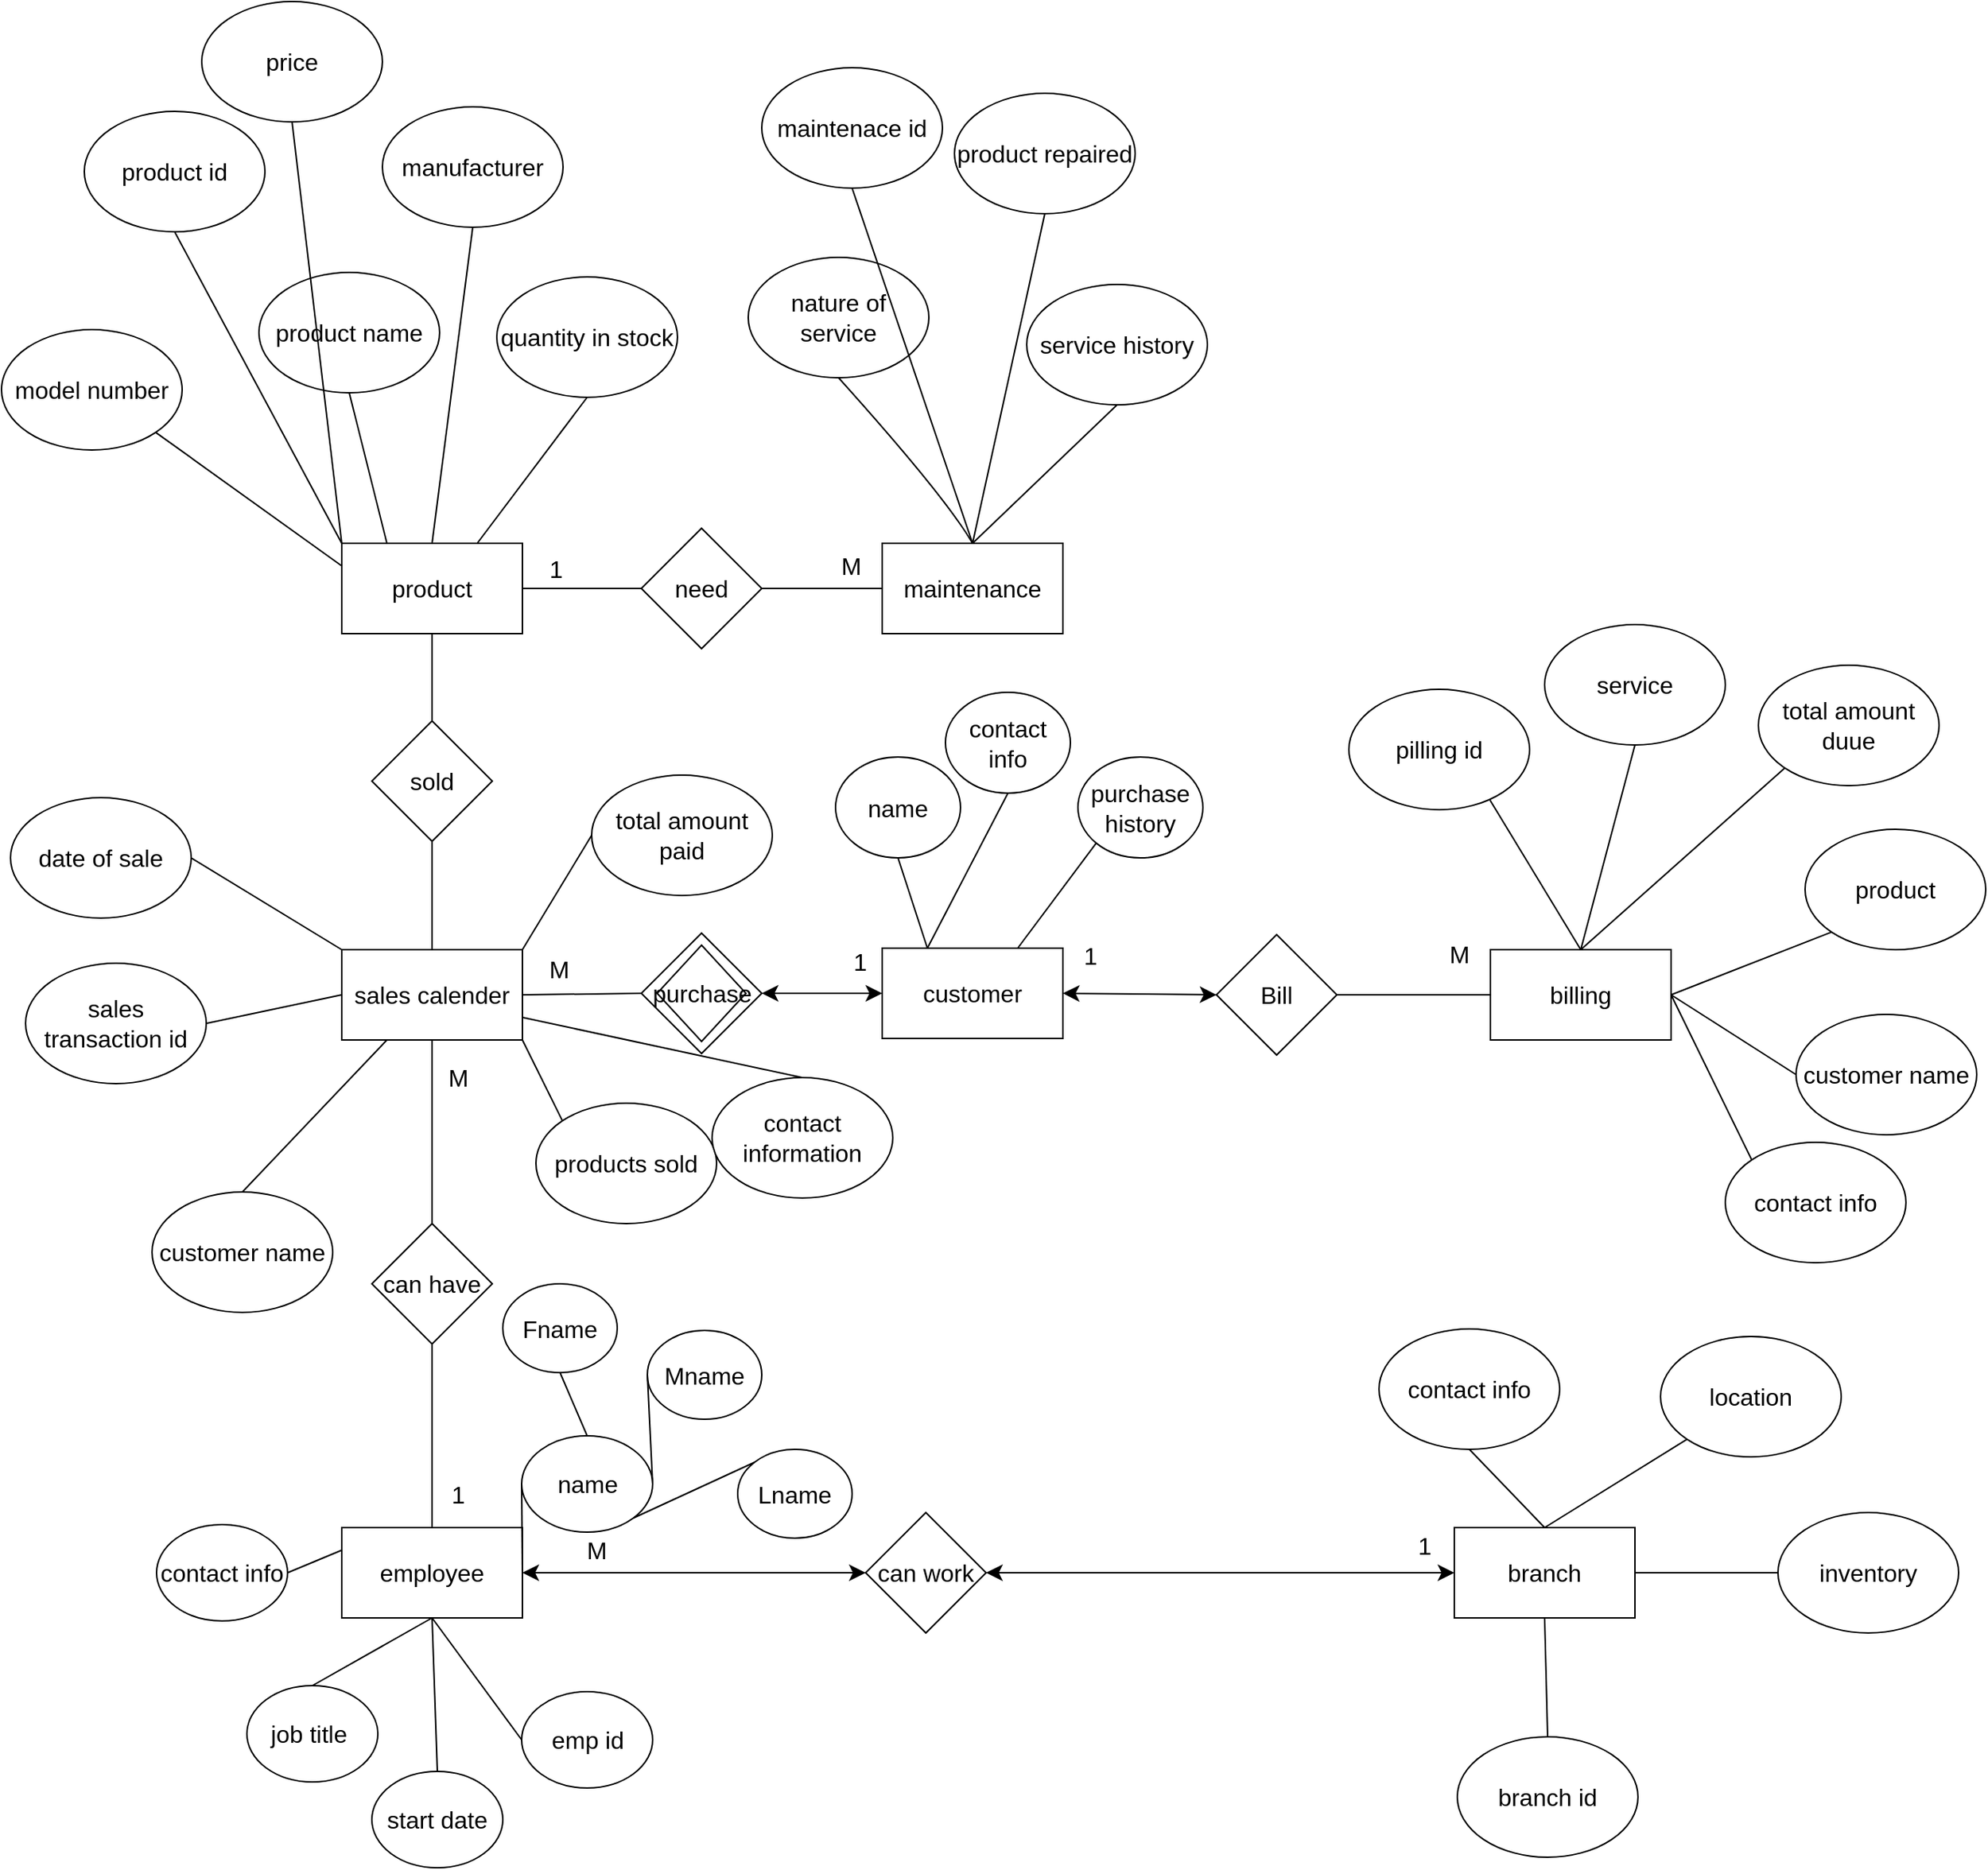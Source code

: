 <mxfile version="21.3.0" type="github">
  <diagram name="Page-1" id="_14LEz57tPDZyepLyran">
    <mxGraphModel dx="1268" dy="953" grid="0" gridSize="10" guides="1" tooltips="1" connect="1" arrows="1" fold="1" page="0" pageScale="1" pageWidth="827" pageHeight="1169" math="0" shadow="0">
      <root>
        <mxCell id="0" />
        <mxCell id="1" parent="0" />
        <mxCell id="wd9jZNYNMY0b6v13ebfj-4" value="product&lt;span data-lucid-content=&quot;{&amp;quot;t&amp;quot;:&amp;quot;product&amp;quot;,&amp;quot;m&amp;quot;:[{&amp;quot;s&amp;quot;:0,&amp;quot;n&amp;quot;:&amp;quot;a&amp;quot;,&amp;quot;v&amp;quot;:&amp;quot;center&amp;quot;},{&amp;quot;s&amp;quot;:0,&amp;quot;n&amp;quot;:&amp;quot;b&amp;quot;,&amp;quot;v&amp;quot;:true,&amp;quot;e&amp;quot;:7},{&amp;quot;s&amp;quot;:0,&amp;quot;n&amp;quot;:&amp;quot;c&amp;quot;,&amp;quot;v&amp;quot;:&amp;quot;#333333ff&amp;quot;,&amp;quot;e&amp;quot;:7},{&amp;quot;s&amp;quot;:0,&amp;quot;n&amp;quot;:&amp;quot;fc&amp;quot;,&amp;quot;v&amp;quot;:&amp;quot;Bold&amp;quot;,&amp;quot;e&amp;quot;:7},{&amp;quot;s&amp;quot;:0,&amp;quot;n&amp;quot;:&amp;quot;fid&amp;quot;,&amp;quot;v&amp;quot;:5,&amp;quot;e&amp;quot;:7},{&amp;quot;s&amp;quot;:0,&amp;quot;n&amp;quot;:&amp;quot;s&amp;quot;,&amp;quot;v&amp;quot;:22.222,&amp;quot;e&amp;quot;:7}]}&quot; data-lucid-type=&quot;application/vnd.lucid.text&quot;&gt;&lt;/span&gt;&lt;span data-lucid-content=&quot;{&amp;quot;t&amp;quot;:&amp;quot;product&amp;quot;,&amp;quot;m&amp;quot;:[{&amp;quot;s&amp;quot;:0,&amp;quot;n&amp;quot;:&amp;quot;a&amp;quot;,&amp;quot;v&amp;quot;:&amp;quot;center&amp;quot;},{&amp;quot;s&amp;quot;:0,&amp;quot;n&amp;quot;:&amp;quot;b&amp;quot;,&amp;quot;v&amp;quot;:true,&amp;quot;e&amp;quot;:7},{&amp;quot;s&amp;quot;:0,&amp;quot;n&amp;quot;:&amp;quot;c&amp;quot;,&amp;quot;v&amp;quot;:&amp;quot;#333333ff&amp;quot;,&amp;quot;e&amp;quot;:7},{&amp;quot;s&amp;quot;:0,&amp;quot;n&amp;quot;:&amp;quot;fc&amp;quot;,&amp;quot;v&amp;quot;:&amp;quot;Bold&amp;quot;,&amp;quot;e&amp;quot;:7},{&amp;quot;s&amp;quot;:0,&amp;quot;n&amp;quot;:&amp;quot;fid&amp;quot;,&amp;quot;v&amp;quot;:5,&amp;quot;e&amp;quot;:7},{&amp;quot;s&amp;quot;:0,&amp;quot;n&amp;quot;:&amp;quot;s&amp;quot;,&amp;quot;v&amp;quot;:22.222,&amp;quot;e&amp;quot;:7}]}&quot; data-lucid-type=&quot;application/vnd.lucid.text&quot;&gt;&lt;/span&gt;" style="rounded=0;whiteSpace=wrap;html=1;fontSize=16;" vertex="1" parent="1">
          <mxGeometry x="163" y="721" width="120" height="60" as="geometry" />
        </mxCell>
        <mxCell id="wd9jZNYNMY0b6v13ebfj-5" value="customer" style="rounded=0;whiteSpace=wrap;html=1;fontSize=16;" vertex="1" parent="1">
          <mxGeometry x="522" y="990" width="120" height="60" as="geometry" />
        </mxCell>
        <mxCell id="wd9jZNYNMY0b6v13ebfj-6" value="employee" style="rounded=0;whiteSpace=wrap;html=1;fontSize=16;" vertex="1" parent="1">
          <mxGeometry x="163" y="1375" width="120" height="60" as="geometry" />
        </mxCell>
        <mxCell id="wd9jZNYNMY0b6v13ebfj-7" value="branch" style="rounded=0;whiteSpace=wrap;html=1;fontSize=16;" vertex="1" parent="1">
          <mxGeometry x="902" y="1375" width="120" height="60" as="geometry" />
        </mxCell>
        <mxCell id="wd9jZNYNMY0b6v13ebfj-8" value="billing" style="rounded=0;whiteSpace=wrap;html=1;fontSize=16;" vertex="1" parent="1">
          <mxGeometry x="926" y="991" width="120" height="60" as="geometry" />
        </mxCell>
        <mxCell id="wd9jZNYNMY0b6v13ebfj-9" value="sales calender" style="rounded=0;whiteSpace=wrap;html=1;fontSize=16;" vertex="1" parent="1">
          <mxGeometry x="163" y="991" width="120" height="60" as="geometry" />
        </mxCell>
        <mxCell id="wd9jZNYNMY0b6v13ebfj-10" value="maintenance" style="rounded=0;whiteSpace=wrap;html=1;fontSize=16;" vertex="1" parent="1">
          <mxGeometry x="522" y="721" width="120" height="60" as="geometry" />
        </mxCell>
        <mxCell id="wd9jZNYNMY0b6v13ebfj-11" value="need" style="rhombus;whiteSpace=wrap;html=1;fontSize=16;" vertex="1" parent="1">
          <mxGeometry x="362" y="711" width="80" height="80" as="geometry" />
        </mxCell>
        <mxCell id="wd9jZNYNMY0b6v13ebfj-12" value="sold" style="rhombus;whiteSpace=wrap;html=1;fontSize=16;" vertex="1" parent="1">
          <mxGeometry x="183" y="839" width="80" height="80" as="geometry" />
        </mxCell>
        <mxCell id="wd9jZNYNMY0b6v13ebfj-13" value="Bill" style="rhombus;whiteSpace=wrap;html=1;fontSize=16;" vertex="1" parent="1">
          <mxGeometry x="744" y="981" width="80" height="80" as="geometry" />
        </mxCell>
        <mxCell id="wd9jZNYNMY0b6v13ebfj-14" value="can have" style="rhombus;whiteSpace=wrap;html=1;fontSize=16;" vertex="1" parent="1">
          <mxGeometry x="183" y="1173" width="80" height="80" as="geometry" />
        </mxCell>
        <mxCell id="wd9jZNYNMY0b6v13ebfj-15" value="" style="rhombus;whiteSpace=wrap;html=1;fontSize=16;" vertex="1" parent="1">
          <mxGeometry x="362" y="980" width="80" height="80" as="geometry" />
        </mxCell>
        <mxCell id="wd9jZNYNMY0b6v13ebfj-16" value="product name" style="ellipse;whiteSpace=wrap;html=1;fontSize=16;" vertex="1" parent="1">
          <mxGeometry x="108" y="541" width="120" height="80" as="geometry" />
        </mxCell>
        <mxCell id="wd9jZNYNMY0b6v13ebfj-17" value="quantity in stock" style="ellipse;whiteSpace=wrap;html=1;fontSize=16;" vertex="1" parent="1">
          <mxGeometry x="266" y="544" width="120" height="80" as="geometry" />
        </mxCell>
        <mxCell id="wd9jZNYNMY0b6v13ebfj-18" value="model number" style="ellipse;whiteSpace=wrap;html=1;fontSize=16;" vertex="1" parent="1">
          <mxGeometry x="-63" y="579" width="120" height="80" as="geometry" />
        </mxCell>
        <mxCell id="wd9jZNYNMY0b6v13ebfj-19" value="price" style="ellipse;whiteSpace=wrap;html=1;fontSize=16;" vertex="1" parent="1">
          <mxGeometry x="70" y="361" width="120" height="80" as="geometry" />
        </mxCell>
        <mxCell id="wd9jZNYNMY0b6v13ebfj-27" value="" style="endArrow=none;html=1;rounded=0;fontSize=12;startSize=8;endSize=8;curved=1;exitX=0.5;exitY=1;exitDx=0;exitDy=0;entryX=0;entryY=0;entryDx=0;entryDy=0;" edge="1" parent="1" source="wd9jZNYNMY0b6v13ebfj-19" target="wd9jZNYNMY0b6v13ebfj-4">
          <mxGeometry width="50" height="50" relative="1" as="geometry">
            <mxPoint x="76" y="912" as="sourcePoint" />
            <mxPoint x="126" y="862" as="targetPoint" />
          </mxGeometry>
        </mxCell>
        <mxCell id="wd9jZNYNMY0b6v13ebfj-28" value="manufacturer" style="ellipse;whiteSpace=wrap;html=1;fontSize=16;" vertex="1" parent="1">
          <mxGeometry x="190" y="431" width="120" height="80" as="geometry" />
        </mxCell>
        <mxCell id="wd9jZNYNMY0b6v13ebfj-29" value="product id" style="ellipse;whiteSpace=wrap;html=1;fontSize=16;" vertex="1" parent="1">
          <mxGeometry x="-8" y="434" width="120" height="80" as="geometry" />
        </mxCell>
        <mxCell id="wd9jZNYNMY0b6v13ebfj-30" value="" style="endArrow=none;html=1;rounded=0;fontSize=12;startSize=8;endSize=8;curved=1;entryX=1;entryY=1;entryDx=0;entryDy=0;exitX=0;exitY=0.25;exitDx=0;exitDy=0;" edge="1" parent="1" source="wd9jZNYNMY0b6v13ebfj-4" target="wd9jZNYNMY0b6v13ebfj-18">
          <mxGeometry width="50" height="50" relative="1" as="geometry">
            <mxPoint x="-184" y="1195" as="sourcePoint" />
            <mxPoint x="-134" y="1145" as="targetPoint" />
          </mxGeometry>
        </mxCell>
        <mxCell id="wd9jZNYNMY0b6v13ebfj-31" value="" style="endArrow=none;html=1;rounded=0;fontSize=12;startSize=8;endSize=8;curved=1;entryX=0.5;entryY=1;entryDx=0;entryDy=0;exitX=0.25;exitY=0;exitDx=0;exitDy=0;" edge="1" parent="1" source="wd9jZNYNMY0b6v13ebfj-4" target="wd9jZNYNMY0b6v13ebfj-16">
          <mxGeometry width="50" height="50" relative="1" as="geometry">
            <mxPoint x="44" y="924" as="sourcePoint" />
            <mxPoint x="94" y="874" as="targetPoint" />
          </mxGeometry>
        </mxCell>
        <mxCell id="wd9jZNYNMY0b6v13ebfj-32" value="" style="endArrow=none;html=1;rounded=0;fontSize=12;startSize=8;endSize=8;curved=1;entryX=0.5;entryY=1;entryDx=0;entryDy=0;exitX=0.5;exitY=0;exitDx=0;exitDy=0;" edge="1" parent="1" source="wd9jZNYNMY0b6v13ebfj-4" target="wd9jZNYNMY0b6v13ebfj-28">
          <mxGeometry width="50" height="50" relative="1" as="geometry">
            <mxPoint x="203" y="731" as="sourcePoint" />
            <mxPoint x="178" y="631" as="targetPoint" />
          </mxGeometry>
        </mxCell>
        <mxCell id="wd9jZNYNMY0b6v13ebfj-33" value="" style="endArrow=none;html=1;rounded=0;fontSize=12;startSize=8;endSize=8;curved=1;entryX=0.5;entryY=1;entryDx=0;entryDy=0;exitX=0.75;exitY=0;exitDx=0;exitDy=0;" edge="1" parent="1" source="wd9jZNYNMY0b6v13ebfj-4" target="wd9jZNYNMY0b6v13ebfj-17">
          <mxGeometry width="50" height="50" relative="1" as="geometry">
            <mxPoint x="213" y="741" as="sourcePoint" />
            <mxPoint x="188" y="641" as="targetPoint" />
          </mxGeometry>
        </mxCell>
        <mxCell id="wd9jZNYNMY0b6v13ebfj-34" value="" style="endArrow=none;html=1;rounded=0;fontSize=12;startSize=8;endSize=8;curved=1;entryX=0.5;entryY=1;entryDx=0;entryDy=0;exitX=0;exitY=0;exitDx=0;exitDy=0;" edge="1" parent="1" source="wd9jZNYNMY0b6v13ebfj-4" target="wd9jZNYNMY0b6v13ebfj-29">
          <mxGeometry width="50" height="50" relative="1" as="geometry">
            <mxPoint x="233" y="731" as="sourcePoint" />
            <mxPoint x="260" y="521" as="targetPoint" />
          </mxGeometry>
        </mxCell>
        <mxCell id="wd9jZNYNMY0b6v13ebfj-36" value="" style="endArrow=none;html=1;rounded=0;fontSize=12;startSize=8;endSize=8;curved=1;exitX=1;exitY=0.5;exitDx=0;exitDy=0;entryX=0;entryY=0.5;entryDx=0;entryDy=0;" edge="1" parent="1" source="wd9jZNYNMY0b6v13ebfj-4" target="wd9jZNYNMY0b6v13ebfj-11">
          <mxGeometry width="50" height="50" relative="1" as="geometry">
            <mxPoint x="282" y="888" as="sourcePoint" />
            <mxPoint x="332" y="838" as="targetPoint" />
          </mxGeometry>
        </mxCell>
        <mxCell id="wd9jZNYNMY0b6v13ebfj-37" value="" style="endArrow=none;html=1;rounded=0;fontSize=12;startSize=8;endSize=8;curved=1;exitX=1;exitY=0.5;exitDx=0;exitDy=0;entryX=0;entryY=0.5;entryDx=0;entryDy=0;" edge="1" parent="1" source="wd9jZNYNMY0b6v13ebfj-11" target="wd9jZNYNMY0b6v13ebfj-10">
          <mxGeometry width="50" height="50" relative="1" as="geometry">
            <mxPoint x="383" y="884" as="sourcePoint" />
            <mxPoint x="471" y="770" as="targetPoint" />
          </mxGeometry>
        </mxCell>
        <mxCell id="wd9jZNYNMY0b6v13ebfj-38" value="nature of service" style="ellipse;whiteSpace=wrap;html=1;fontSize=16;" vertex="1" parent="1">
          <mxGeometry x="433" y="531" width="120" height="80" as="geometry" />
        </mxCell>
        <mxCell id="wd9jZNYNMY0b6v13ebfj-39" value="service history" style="ellipse;whiteSpace=wrap;html=1;fontSize=16;" vertex="1" parent="1">
          <mxGeometry x="618" y="549" width="120" height="80" as="geometry" />
        </mxCell>
        <mxCell id="wd9jZNYNMY0b6v13ebfj-40" value="product repaired" style="ellipse;whiteSpace=wrap;html=1;fontSize=16;" vertex="1" parent="1">
          <mxGeometry x="570" y="422" width="120" height="80" as="geometry" />
        </mxCell>
        <mxCell id="wd9jZNYNMY0b6v13ebfj-41" value="maintenace id" style="ellipse;whiteSpace=wrap;html=1;fontSize=16;" vertex="1" parent="1">
          <mxGeometry x="442" y="405" width="120" height="80" as="geometry" />
        </mxCell>
        <mxCell id="wd9jZNYNMY0b6v13ebfj-42" value="" style="endArrow=none;html=1;rounded=0;fontSize=12;startSize=8;endSize=8;curved=1;entryX=0.5;entryY=1;entryDx=0;entryDy=0;exitX=0.5;exitY=0;exitDx=0;exitDy=0;" edge="1" parent="1" source="wd9jZNYNMY0b6v13ebfj-10" target="wd9jZNYNMY0b6v13ebfj-39">
          <mxGeometry width="50" height="50" relative="1" as="geometry">
            <mxPoint x="487" y="717" as="sourcePoint" />
            <mxPoint x="537" y="667" as="targetPoint" />
          </mxGeometry>
        </mxCell>
        <mxCell id="wd9jZNYNMY0b6v13ebfj-43" value="" style="endArrow=none;html=1;rounded=0;fontSize=12;startSize=8;endSize=8;curved=1;entryX=0.5;entryY=1;entryDx=0;entryDy=0;exitX=0.5;exitY=0;exitDx=0;exitDy=0;" edge="1" parent="1" source="wd9jZNYNMY0b6v13ebfj-10" target="wd9jZNYNMY0b6v13ebfj-40">
          <mxGeometry width="50" height="50" relative="1" as="geometry">
            <mxPoint x="497" y="727" as="sourcePoint" />
            <mxPoint x="547" y="677" as="targetPoint" />
          </mxGeometry>
        </mxCell>
        <mxCell id="wd9jZNYNMY0b6v13ebfj-44" value="" style="endArrow=none;html=1;rounded=0;fontSize=12;startSize=8;endSize=8;curved=1;entryX=0.5;entryY=1;entryDx=0;entryDy=0;exitX=0.5;exitY=0;exitDx=0;exitDy=0;" edge="1" parent="1" source="wd9jZNYNMY0b6v13ebfj-10" target="wd9jZNYNMY0b6v13ebfj-41">
          <mxGeometry width="50" height="50" relative="1" as="geometry">
            <mxPoint x="507" y="737" as="sourcePoint" />
            <mxPoint x="557" y="687" as="targetPoint" />
          </mxGeometry>
        </mxCell>
        <mxCell id="wd9jZNYNMY0b6v13ebfj-45" value="" style="endArrow=none;html=1;rounded=0;fontSize=12;startSize=8;endSize=8;curved=1;entryX=0.5;entryY=1;entryDx=0;entryDy=0;exitX=0.5;exitY=0;exitDx=0;exitDy=0;" edge="1" parent="1" source="wd9jZNYNMY0b6v13ebfj-10" target="wd9jZNYNMY0b6v13ebfj-38">
          <mxGeometry width="50" height="50" relative="1" as="geometry">
            <mxPoint x="517" y="747" as="sourcePoint" />
            <mxPoint x="567" y="697" as="targetPoint" />
            <Array as="points">
              <mxPoint x="564" y="690" />
            </Array>
          </mxGeometry>
        </mxCell>
        <mxCell id="wd9jZNYNMY0b6v13ebfj-47" value="" style="endArrow=none;html=1;rounded=0;fontSize=12;startSize=8;endSize=8;curved=1;entryX=0.5;entryY=1;entryDx=0;entryDy=0;exitX=0.5;exitY=0;exitDx=0;exitDy=0;" edge="1" parent="1" source="wd9jZNYNMY0b6v13ebfj-12" target="wd9jZNYNMY0b6v13ebfj-4">
          <mxGeometry width="50" height="50" relative="1" as="geometry">
            <mxPoint x="223" y="851" as="sourcePoint" />
            <mxPoint x="289" y="1142" as="targetPoint" />
          </mxGeometry>
        </mxCell>
        <mxCell id="wd9jZNYNMY0b6v13ebfj-48" value="" style="endArrow=none;html=1;rounded=0;fontSize=12;startSize=8;endSize=8;curved=1;entryX=0.5;entryY=1;entryDx=0;entryDy=0;exitX=0.5;exitY=0;exitDx=0;exitDy=0;" edge="1" parent="1" source="wd9jZNYNMY0b6v13ebfj-9" target="wd9jZNYNMY0b6v13ebfj-12">
          <mxGeometry width="50" height="50" relative="1" as="geometry">
            <mxPoint x="146" y="1171" as="sourcePoint" />
            <mxPoint x="196" y="1121" as="targetPoint" />
          </mxGeometry>
        </mxCell>
        <mxCell id="wd9jZNYNMY0b6v13ebfj-49" value="date of sale" style="ellipse;whiteSpace=wrap;html=1;fontSize=16;" vertex="1" parent="1">
          <mxGeometry x="-57" y="890" width="120" height="80" as="geometry" />
        </mxCell>
        <mxCell id="wd9jZNYNMY0b6v13ebfj-50" value="total amount paid" style="ellipse;whiteSpace=wrap;html=1;fontSize=16;" vertex="1" parent="1">
          <mxGeometry x="329" y="875" width="120" height="80" as="geometry" />
        </mxCell>
        <mxCell id="wd9jZNYNMY0b6v13ebfj-51" value="products sold" style="ellipse;whiteSpace=wrap;html=1;fontSize=16;" vertex="1" parent="1">
          <mxGeometry x="292" y="1093" width="120" height="80" as="geometry" />
        </mxCell>
        <mxCell id="wd9jZNYNMY0b6v13ebfj-52" value="sales transaction id" style="ellipse;whiteSpace=wrap;html=1;fontSize=16;" vertex="1" parent="1">
          <mxGeometry x="-47" y="1000" width="120" height="80" as="geometry" />
        </mxCell>
        <mxCell id="wd9jZNYNMY0b6v13ebfj-53" value="contact information" style="ellipse;whiteSpace=wrap;html=1;fontSize=16;" vertex="1" parent="1">
          <mxGeometry x="409" y="1076" width="120" height="80" as="geometry" />
        </mxCell>
        <mxCell id="wd9jZNYNMY0b6v13ebfj-54" value="customer name" style="ellipse;whiteSpace=wrap;html=1;fontSize=16;" vertex="1" parent="1">
          <mxGeometry x="37" y="1152" width="120" height="80" as="geometry" />
        </mxCell>
        <mxCell id="wd9jZNYNMY0b6v13ebfj-55" value="" style="endArrow=none;html=1;rounded=0;fontSize=12;startSize=8;endSize=8;curved=1;exitX=1;exitY=0.5;exitDx=0;exitDy=0;entryX=0;entryY=0;entryDx=0;entryDy=0;" edge="1" parent="1" source="wd9jZNYNMY0b6v13ebfj-49" target="wd9jZNYNMY0b6v13ebfj-9">
          <mxGeometry width="50" height="50" relative="1" as="geometry">
            <mxPoint x="107" y="981" as="sourcePoint" />
            <mxPoint x="157" y="931" as="targetPoint" />
          </mxGeometry>
        </mxCell>
        <mxCell id="wd9jZNYNMY0b6v13ebfj-56" value="" style="endArrow=none;html=1;rounded=0;fontSize=12;startSize=8;endSize=8;curved=1;entryX=1;entryY=0.5;entryDx=0;entryDy=0;exitX=0;exitY=0.5;exitDx=0;exitDy=0;" edge="1" parent="1" source="wd9jZNYNMY0b6v13ebfj-9" target="wd9jZNYNMY0b6v13ebfj-52">
          <mxGeometry width="50" height="50" relative="1" as="geometry">
            <mxPoint x="-96" y="1205" as="sourcePoint" />
            <mxPoint x="-46" y="1155" as="targetPoint" />
          </mxGeometry>
        </mxCell>
        <mxCell id="wd9jZNYNMY0b6v13ebfj-57" value="" style="endArrow=none;html=1;rounded=0;fontSize=12;startSize=8;endSize=8;curved=1;entryX=0.25;entryY=1;entryDx=0;entryDy=0;exitX=0.5;exitY=0;exitDx=0;exitDy=0;" edge="1" parent="1" source="wd9jZNYNMY0b6v13ebfj-54" target="wd9jZNYNMY0b6v13ebfj-9">
          <mxGeometry width="50" height="50" relative="1" as="geometry">
            <mxPoint x="-8" y="1156" as="sourcePoint" />
            <mxPoint x="42" y="1106" as="targetPoint" />
          </mxGeometry>
        </mxCell>
        <mxCell id="wd9jZNYNMY0b6v13ebfj-58" value="" style="endArrow=none;html=1;rounded=0;fontSize=12;startSize=8;endSize=8;curved=1;entryX=1;entryY=0.75;entryDx=0;entryDy=0;exitX=0.5;exitY=0;exitDx=0;exitDy=0;" edge="1" parent="1" source="wd9jZNYNMY0b6v13ebfj-53" target="wd9jZNYNMY0b6v13ebfj-9">
          <mxGeometry width="50" height="50" relative="1" as="geometry">
            <mxPoint x="183" y="1160" as="sourcePoint" />
            <mxPoint x="233" y="1110" as="targetPoint" />
          </mxGeometry>
        </mxCell>
        <mxCell id="wd9jZNYNMY0b6v13ebfj-59" value="" style="endArrow=none;html=1;rounded=0;fontSize=12;startSize=8;endSize=8;curved=1;exitX=1;exitY=1;exitDx=0;exitDy=0;entryX=0;entryY=0;entryDx=0;entryDy=0;" edge="1" parent="1" source="wd9jZNYNMY0b6v13ebfj-9" target="wd9jZNYNMY0b6v13ebfj-51">
          <mxGeometry width="50" height="50" relative="1" as="geometry">
            <mxPoint x="304" y="1096" as="sourcePoint" />
            <mxPoint x="354" y="1046" as="targetPoint" />
          </mxGeometry>
        </mxCell>
        <mxCell id="wd9jZNYNMY0b6v13ebfj-60" value="" style="endArrow=none;html=1;rounded=0;fontSize=12;startSize=8;endSize=8;curved=1;exitX=0;exitY=0.5;exitDx=0;exitDy=0;entryX=1;entryY=0;entryDx=0;entryDy=0;" edge="1" parent="1" source="wd9jZNYNMY0b6v13ebfj-50" target="wd9jZNYNMY0b6v13ebfj-9">
          <mxGeometry width="50" height="50" relative="1" as="geometry">
            <mxPoint x="293" y="1061" as="sourcePoint" />
            <mxPoint x="320" y="1115" as="targetPoint" />
          </mxGeometry>
        </mxCell>
        <mxCell id="wd9jZNYNMY0b6v13ebfj-61" value="" style="endArrow=none;html=1;rounded=0;fontSize=12;startSize=8;endSize=8;curved=1;exitX=1;exitY=0.5;exitDx=0;exitDy=0;entryX=0;entryY=0.5;entryDx=0;entryDy=0;" edge="1" parent="1" source="wd9jZNYNMY0b6v13ebfj-9" target="wd9jZNYNMY0b6v13ebfj-15">
          <mxGeometry width="50" height="50" relative="1" as="geometry">
            <mxPoint x="339" y="1037" as="sourcePoint" />
            <mxPoint x="389" y="987" as="targetPoint" />
          </mxGeometry>
        </mxCell>
        <mxCell id="wd9jZNYNMY0b6v13ebfj-63" value="name" style="ellipse;whiteSpace=wrap;html=1;fontSize=16;" vertex="1" parent="1">
          <mxGeometry x="491" y="863" width="83" height="67" as="geometry" />
        </mxCell>
        <mxCell id="wd9jZNYNMY0b6v13ebfj-65" value="contact info" style="ellipse;whiteSpace=wrap;html=1;fontSize=16;" vertex="1" parent="1">
          <mxGeometry x="564" y="820" width="83" height="67" as="geometry" />
        </mxCell>
        <mxCell id="wd9jZNYNMY0b6v13ebfj-66" value="purchase&lt;br&gt;history" style="ellipse;whiteSpace=wrap;html=1;fontSize=16;" vertex="1" parent="1">
          <mxGeometry x="652" y="863" width="83" height="67" as="geometry" />
        </mxCell>
        <mxCell id="wd9jZNYNMY0b6v13ebfj-67" value="" style="endArrow=none;html=1;rounded=0;fontSize=12;startSize=8;endSize=8;curved=1;entryX=0.5;entryY=1;entryDx=0;entryDy=0;exitX=0.25;exitY=0;exitDx=0;exitDy=0;" edge="1" parent="1" source="wd9jZNYNMY0b6v13ebfj-5" target="wd9jZNYNMY0b6v13ebfj-63">
          <mxGeometry width="50" height="50" relative="1" as="geometry">
            <mxPoint x="499" y="1167" as="sourcePoint" />
            <mxPoint x="549" y="1117" as="targetPoint" />
          </mxGeometry>
        </mxCell>
        <mxCell id="wd9jZNYNMY0b6v13ebfj-68" value="" style="endArrow=none;html=1;rounded=0;fontSize=12;startSize=8;endSize=8;curved=1;entryX=0.5;entryY=1;entryDx=0;entryDy=0;exitX=0.25;exitY=0;exitDx=0;exitDy=0;" edge="1" parent="1" source="wd9jZNYNMY0b6v13ebfj-5" target="wd9jZNYNMY0b6v13ebfj-65">
          <mxGeometry width="50" height="50" relative="1" as="geometry">
            <mxPoint x="612" y="1196" as="sourcePoint" />
            <mxPoint x="662" y="1146" as="targetPoint" />
          </mxGeometry>
        </mxCell>
        <mxCell id="wd9jZNYNMY0b6v13ebfj-71" value="" style="endArrow=none;html=1;rounded=0;fontSize=12;startSize=8;endSize=8;curved=1;entryX=0;entryY=1;entryDx=0;entryDy=0;exitX=0.75;exitY=0;exitDx=0;exitDy=0;" edge="1" parent="1" source="wd9jZNYNMY0b6v13ebfj-5" target="wd9jZNYNMY0b6v13ebfj-66">
          <mxGeometry width="50" height="50" relative="1" as="geometry">
            <mxPoint x="592" y="1000" as="sourcePoint" />
            <mxPoint x="716" y="973" as="targetPoint" />
          </mxGeometry>
        </mxCell>
        <mxCell id="wd9jZNYNMY0b6v13ebfj-72" value="purchase" style="rhombus;whiteSpace=wrap;html=1;fontSize=16;" vertex="1" parent="1">
          <mxGeometry x="372.5" y="988" width="59" height="64" as="geometry" />
        </mxCell>
        <mxCell id="wd9jZNYNMY0b6v13ebfj-74" value="" style="endArrow=none;html=1;rounded=0;fontSize=12;startSize=8;endSize=8;curved=1;exitX=1;exitY=0.5;exitDx=0;exitDy=0;entryX=0;entryY=0.5;entryDx=0;entryDy=0;" edge="1" parent="1" source="wd9jZNYNMY0b6v13ebfj-13" target="wd9jZNYNMY0b6v13ebfj-8">
          <mxGeometry width="50" height="50" relative="1" as="geometry">
            <mxPoint x="793" y="1187" as="sourcePoint" />
            <mxPoint x="843" y="1137" as="targetPoint" />
          </mxGeometry>
        </mxCell>
        <mxCell id="wd9jZNYNMY0b6v13ebfj-75" value="service" style="ellipse;whiteSpace=wrap;html=1;fontSize=16;" vertex="1" parent="1">
          <mxGeometry x="962" y="775" width="120" height="80" as="geometry" />
        </mxCell>
        <mxCell id="wd9jZNYNMY0b6v13ebfj-76" value="pilling id" style="ellipse;whiteSpace=wrap;html=1;fontSize=16;" vertex="1" parent="1">
          <mxGeometry x="832" y="818" width="120" height="80" as="geometry" />
        </mxCell>
        <mxCell id="wd9jZNYNMY0b6v13ebfj-78" value="total amount duue" style="ellipse;whiteSpace=wrap;html=1;fontSize=16;" vertex="1" parent="1">
          <mxGeometry x="1104" y="802" width="120" height="80" as="geometry" />
        </mxCell>
        <mxCell id="wd9jZNYNMY0b6v13ebfj-79" value="product" style="ellipse;whiteSpace=wrap;html=1;fontSize=16;" vertex="1" parent="1">
          <mxGeometry x="1135" y="911" width="120" height="80" as="geometry" />
        </mxCell>
        <mxCell id="wd9jZNYNMY0b6v13ebfj-80" value="customer name" style="ellipse;whiteSpace=wrap;html=1;fontSize=16;" vertex="1" parent="1">
          <mxGeometry x="1129" y="1034" width="120" height="80" as="geometry" />
        </mxCell>
        <mxCell id="wd9jZNYNMY0b6v13ebfj-81" value="contact info" style="ellipse;whiteSpace=wrap;html=1;fontSize=16;" vertex="1" parent="1">
          <mxGeometry x="1082" y="1119" width="120" height="80" as="geometry" />
        </mxCell>
        <mxCell id="wd9jZNYNMY0b6v13ebfj-82" style="edgeStyle=none;curved=1;rounded=0;orthogonalLoop=1;jettySize=auto;html=1;exitX=1;exitY=0;exitDx=0;exitDy=0;fontSize=12;startSize=8;endSize=8;" edge="1" parent="1">
          <mxGeometry relative="1" as="geometry">
            <mxPoint x="1061.426" y="1181.716" as="sourcePoint" />
            <mxPoint x="1061.794" y="1181.963" as="targetPoint" />
          </mxGeometry>
        </mxCell>
        <mxCell id="wd9jZNYNMY0b6v13ebfj-83" value="" style="endArrow=none;html=1;rounded=0;fontSize=12;startSize=8;endSize=8;curved=1;entryX=0.781;entryY=0.92;entryDx=0;entryDy=0;entryPerimeter=0;exitX=0.5;exitY=0;exitDx=0;exitDy=0;" edge="1" parent="1" source="wd9jZNYNMY0b6v13ebfj-8" target="wd9jZNYNMY0b6v13ebfj-76">
          <mxGeometry width="50" height="50" relative="1" as="geometry">
            <mxPoint x="1016" y="970" as="sourcePoint" />
            <mxPoint x="1066" y="920" as="targetPoint" />
          </mxGeometry>
        </mxCell>
        <mxCell id="wd9jZNYNMY0b6v13ebfj-84" value="" style="endArrow=none;html=1;rounded=0;fontSize=12;startSize=8;endSize=8;curved=1;entryX=0.5;entryY=1;entryDx=0;entryDy=0;exitX=0.5;exitY=0;exitDx=0;exitDy=0;" edge="1" parent="1" source="wd9jZNYNMY0b6v13ebfj-8" target="wd9jZNYNMY0b6v13ebfj-75">
          <mxGeometry width="50" height="50" relative="1" as="geometry">
            <mxPoint x="1016" y="948" as="sourcePoint" />
            <mxPoint x="1066" y="898" as="targetPoint" />
          </mxGeometry>
        </mxCell>
        <mxCell id="wd9jZNYNMY0b6v13ebfj-85" value="" style="endArrow=none;html=1;rounded=0;fontSize=12;startSize=8;endSize=8;curved=1;entryX=0;entryY=1;entryDx=0;entryDy=0;exitX=0.5;exitY=0;exitDx=0;exitDy=0;" edge="1" parent="1" source="wd9jZNYNMY0b6v13ebfj-8" target="wd9jZNYNMY0b6v13ebfj-78">
          <mxGeometry width="50" height="50" relative="1" as="geometry">
            <mxPoint x="995" y="1175" as="sourcePoint" />
            <mxPoint x="1045" y="1125" as="targetPoint" />
          </mxGeometry>
        </mxCell>
        <mxCell id="wd9jZNYNMY0b6v13ebfj-86" value="" style="endArrow=none;html=1;rounded=0;fontSize=12;startSize=8;endSize=8;curved=1;entryX=0;entryY=1;entryDx=0;entryDy=0;exitX=1;exitY=0.5;exitDx=0;exitDy=0;" edge="1" parent="1" source="wd9jZNYNMY0b6v13ebfj-8" target="wd9jZNYNMY0b6v13ebfj-79">
          <mxGeometry width="50" height="50" relative="1" as="geometry">
            <mxPoint x="1080" y="1037" as="sourcePoint" />
            <mxPoint x="1130" y="987" as="targetPoint" />
          </mxGeometry>
        </mxCell>
        <mxCell id="wd9jZNYNMY0b6v13ebfj-87" value="" style="endArrow=none;html=1;rounded=0;fontSize=12;startSize=8;endSize=8;curved=1;entryX=0;entryY=0.5;entryDx=0;entryDy=0;exitX=1;exitY=0.5;exitDx=0;exitDy=0;" edge="1" parent="1" source="wd9jZNYNMY0b6v13ebfj-8" target="wd9jZNYNMY0b6v13ebfj-80">
          <mxGeometry width="50" height="50" relative="1" as="geometry">
            <mxPoint x="883" y="1124" as="sourcePoint" />
            <mxPoint x="933" y="1074" as="targetPoint" />
          </mxGeometry>
        </mxCell>
        <mxCell id="wd9jZNYNMY0b6v13ebfj-88" value="" style="endArrow=none;html=1;rounded=0;fontSize=12;startSize=8;endSize=8;curved=1;entryX=0;entryY=0;entryDx=0;entryDy=0;exitX=1;exitY=0.5;exitDx=0;exitDy=0;" edge="1" parent="1" source="wd9jZNYNMY0b6v13ebfj-8" target="wd9jZNYNMY0b6v13ebfj-81">
          <mxGeometry width="50" height="50" relative="1" as="geometry">
            <mxPoint x="971" y="1157" as="sourcePoint" />
            <mxPoint x="1021" y="1107" as="targetPoint" />
          </mxGeometry>
        </mxCell>
        <mxCell id="wd9jZNYNMY0b6v13ebfj-90" value="" style="endArrow=none;html=1;rounded=0;fontSize=12;startSize=8;endSize=8;curved=1;entryX=0.5;entryY=1;entryDx=0;entryDy=0;exitX=0.5;exitY=0;exitDx=0;exitDy=0;" edge="1" parent="1" source="wd9jZNYNMY0b6v13ebfj-14" target="wd9jZNYNMY0b6v13ebfj-9">
          <mxGeometry width="50" height="50" relative="1" as="geometry">
            <mxPoint x="347" y="1282" as="sourcePoint" />
            <mxPoint x="397" y="1232" as="targetPoint" />
          </mxGeometry>
        </mxCell>
        <mxCell id="wd9jZNYNMY0b6v13ebfj-91" value="" style="endArrow=none;html=1;rounded=0;fontSize=12;startSize=8;endSize=8;curved=1;entryX=0.5;entryY=1;entryDx=0;entryDy=0;exitX=0.5;exitY=0;exitDx=0;exitDy=0;" edge="1" parent="1" source="wd9jZNYNMY0b6v13ebfj-6" target="wd9jZNYNMY0b6v13ebfj-14">
          <mxGeometry width="50" height="50" relative="1" as="geometry">
            <mxPoint x="191" y="1333" as="sourcePoint" />
            <mxPoint x="241" y="1283" as="targetPoint" />
          </mxGeometry>
        </mxCell>
        <mxCell id="wd9jZNYNMY0b6v13ebfj-92" value="start date" style="ellipse;whiteSpace=wrap;html=1;fontSize=16;" vertex="1" parent="1">
          <mxGeometry x="183" y="1537" width="87" height="64" as="geometry" />
        </mxCell>
        <mxCell id="wd9jZNYNMY0b6v13ebfj-93" value="emp id" style="ellipse;whiteSpace=wrap;html=1;fontSize=16;" vertex="1" parent="1">
          <mxGeometry x="282.5" y="1484" width="87" height="64" as="geometry" />
        </mxCell>
        <mxCell id="wd9jZNYNMY0b6v13ebfj-94" value="job title&amp;nbsp;" style="ellipse;whiteSpace=wrap;html=1;fontSize=16;" vertex="1" parent="1">
          <mxGeometry x="100" y="1480" width="87" height="64" as="geometry" />
        </mxCell>
        <mxCell id="wd9jZNYNMY0b6v13ebfj-95" value="contact info" style="ellipse;whiteSpace=wrap;html=1;fontSize=16;" vertex="1" parent="1">
          <mxGeometry x="40" y="1373" width="87" height="64" as="geometry" />
        </mxCell>
        <mxCell id="wd9jZNYNMY0b6v13ebfj-96" value="name" style="ellipse;whiteSpace=wrap;html=1;fontSize=16;" vertex="1" parent="1">
          <mxGeometry x="282.5" y="1314" width="87" height="64" as="geometry" />
        </mxCell>
        <mxCell id="wd9jZNYNMY0b6v13ebfj-97" value="" style="endArrow=none;html=1;rounded=0;fontSize=12;startSize=8;endSize=8;curved=1;entryX=0.5;entryY=1;entryDx=0;entryDy=0;exitX=0.5;exitY=0;exitDx=0;exitDy=0;" edge="1" parent="1" source="wd9jZNYNMY0b6v13ebfj-94" target="wd9jZNYNMY0b6v13ebfj-6">
          <mxGeometry width="50" height="50" relative="1" as="geometry">
            <mxPoint x="202" y="1519" as="sourcePoint" />
            <mxPoint x="252" y="1469" as="targetPoint" />
          </mxGeometry>
        </mxCell>
        <mxCell id="wd9jZNYNMY0b6v13ebfj-98" value="" style="endArrow=none;html=1;rounded=0;fontSize=12;startSize=8;endSize=8;curved=1;entryX=0.5;entryY=1;entryDx=0;entryDy=0;exitX=0.5;exitY=0;exitDx=0;exitDy=0;" edge="1" parent="1" source="wd9jZNYNMY0b6v13ebfj-92" target="wd9jZNYNMY0b6v13ebfj-6">
          <mxGeometry width="50" height="50" relative="1" as="geometry">
            <mxPoint x="403" y="1556" as="sourcePoint" />
            <mxPoint x="453" y="1506" as="targetPoint" />
          </mxGeometry>
        </mxCell>
        <mxCell id="wd9jZNYNMY0b6v13ebfj-99" value="" style="endArrow=none;html=1;rounded=0;fontSize=12;startSize=8;endSize=8;curved=1;exitX=0.5;exitY=1;exitDx=0;exitDy=0;entryX=0;entryY=0.5;entryDx=0;entryDy=0;" edge="1" parent="1" source="wd9jZNYNMY0b6v13ebfj-6" target="wd9jZNYNMY0b6v13ebfj-93">
          <mxGeometry width="50" height="50" relative="1" as="geometry">
            <mxPoint x="444" y="1496" as="sourcePoint" />
            <mxPoint x="494" y="1446" as="targetPoint" />
          </mxGeometry>
        </mxCell>
        <mxCell id="wd9jZNYNMY0b6v13ebfj-100" value="" style="endArrow=none;html=1;rounded=0;fontSize=12;startSize=8;endSize=8;curved=1;exitX=1;exitY=0.5;exitDx=0;exitDy=0;entryX=0;entryY=0.5;entryDx=0;entryDy=0;" edge="1" parent="1" source="wd9jZNYNMY0b6v13ebfj-6" target="wd9jZNYNMY0b6v13ebfj-96">
          <mxGeometry width="50" height="50" relative="1" as="geometry">
            <mxPoint x="456" y="1424" as="sourcePoint" />
            <mxPoint x="506" y="1374" as="targetPoint" />
          </mxGeometry>
        </mxCell>
        <mxCell id="wd9jZNYNMY0b6v13ebfj-101" value="" style="endArrow=none;html=1;rounded=0;fontSize=12;startSize=8;endSize=8;curved=1;exitX=1;exitY=0.5;exitDx=0;exitDy=0;entryX=0;entryY=0.25;entryDx=0;entryDy=0;" edge="1" parent="1" source="wd9jZNYNMY0b6v13ebfj-95" target="wd9jZNYNMY0b6v13ebfj-6">
          <mxGeometry width="50" height="50" relative="1" as="geometry">
            <mxPoint x="127" y="1360" as="sourcePoint" />
            <mxPoint x="177" y="1310" as="targetPoint" />
          </mxGeometry>
        </mxCell>
        <mxCell id="wd9jZNYNMY0b6v13ebfj-102" value="Mname" style="ellipse;whiteSpace=wrap;html=1;fontSize=16;" vertex="1" parent="1">
          <mxGeometry x="366" y="1244" width="76" height="59" as="geometry" />
        </mxCell>
        <mxCell id="wd9jZNYNMY0b6v13ebfj-103" value="Fname" style="ellipse;whiteSpace=wrap;html=1;fontSize=16;" vertex="1" parent="1">
          <mxGeometry x="270" y="1213" width="76" height="59" as="geometry" />
        </mxCell>
        <mxCell id="wd9jZNYNMY0b6v13ebfj-104" value="Lname" style="ellipse;whiteSpace=wrap;html=1;fontSize=16;" vertex="1" parent="1">
          <mxGeometry x="426" y="1323" width="76" height="59" as="geometry" />
        </mxCell>
        <mxCell id="wd9jZNYNMY0b6v13ebfj-105" value="" style="endArrow=none;html=1;rounded=0;fontSize=12;startSize=8;endSize=8;curved=1;entryX=0.5;entryY=1;entryDx=0;entryDy=0;exitX=0.5;exitY=0;exitDx=0;exitDy=0;" edge="1" parent="1" source="wd9jZNYNMY0b6v13ebfj-96" target="wd9jZNYNMY0b6v13ebfj-103">
          <mxGeometry width="50" height="50" relative="1" as="geometry">
            <mxPoint x="272" y="1349" as="sourcePoint" />
            <mxPoint x="322" y="1299" as="targetPoint" />
          </mxGeometry>
        </mxCell>
        <mxCell id="wd9jZNYNMY0b6v13ebfj-106" value="" style="endArrow=none;html=1;rounded=0;fontSize=12;startSize=8;endSize=8;curved=1;exitX=1;exitY=0.5;exitDx=0;exitDy=0;entryX=0;entryY=0.5;entryDx=0;entryDy=0;" edge="1" parent="1" source="wd9jZNYNMY0b6v13ebfj-96" target="wd9jZNYNMY0b6v13ebfj-102">
          <mxGeometry width="50" height="50" relative="1" as="geometry">
            <mxPoint x="476" y="1343" as="sourcePoint" />
            <mxPoint x="526" y="1293" as="targetPoint" />
          </mxGeometry>
        </mxCell>
        <mxCell id="wd9jZNYNMY0b6v13ebfj-107" value="" style="endArrow=none;html=1;rounded=0;fontSize=12;startSize=8;endSize=8;curved=1;exitX=1;exitY=1;exitDx=0;exitDy=0;entryX=0;entryY=0;entryDx=0;entryDy=0;" edge="1" parent="1" source="wd9jZNYNMY0b6v13ebfj-96" target="wd9jZNYNMY0b6v13ebfj-104">
          <mxGeometry width="50" height="50" relative="1" as="geometry">
            <mxPoint x="518" y="1599" as="sourcePoint" />
            <mxPoint x="568" y="1549" as="targetPoint" />
          </mxGeometry>
        </mxCell>
        <mxCell id="wd9jZNYNMY0b6v13ebfj-110" style="edgeStyle=none;curved=1;rounded=0;orthogonalLoop=1;jettySize=auto;html=1;exitX=1;exitY=0;exitDx=0;exitDy=0;fontSize=12;startSize=8;endSize=8;" edge="1" parent="1">
          <mxGeometry relative="1" as="geometry">
            <mxPoint x="429.5" y="1402" as="sourcePoint" />
            <mxPoint x="429.5" y="1402" as="targetPoint" />
          </mxGeometry>
        </mxCell>
        <mxCell id="wd9jZNYNMY0b6v13ebfj-113" value="can work" style="rhombus;whiteSpace=wrap;html=1;fontSize=16;" vertex="1" parent="1">
          <mxGeometry x="511" y="1365" width="80" height="80" as="geometry" />
        </mxCell>
        <mxCell id="wd9jZNYNMY0b6v13ebfj-116" value="contact info" style="ellipse;whiteSpace=wrap;html=1;fontSize=16;" vertex="1" parent="1">
          <mxGeometry x="852" y="1243" width="120" height="80" as="geometry" />
        </mxCell>
        <mxCell id="wd9jZNYNMY0b6v13ebfj-117" value="location" style="ellipse;whiteSpace=wrap;html=1;fontSize=16;" vertex="1" parent="1">
          <mxGeometry x="1039" y="1248" width="120" height="80" as="geometry" />
        </mxCell>
        <mxCell id="wd9jZNYNMY0b6v13ebfj-118" value="inventory" style="ellipse;whiteSpace=wrap;html=1;fontSize=16;" vertex="1" parent="1">
          <mxGeometry x="1117" y="1365" width="120" height="80" as="geometry" />
        </mxCell>
        <mxCell id="wd9jZNYNMY0b6v13ebfj-119" value="branch id" style="ellipse;whiteSpace=wrap;html=1;fontSize=16;" vertex="1" parent="1">
          <mxGeometry x="904" y="1514" width="120" height="80" as="geometry" />
        </mxCell>
        <mxCell id="wd9jZNYNMY0b6v13ebfj-120" value="" style="endArrow=none;html=1;rounded=0;fontSize=12;startSize=8;endSize=8;curved=1;entryX=0.5;entryY=1;entryDx=0;entryDy=0;exitX=0.5;exitY=0;exitDx=0;exitDy=0;" edge="1" parent="1" source="wd9jZNYNMY0b6v13ebfj-7" target="wd9jZNYNMY0b6v13ebfj-116">
          <mxGeometry width="50" height="50" relative="1" as="geometry">
            <mxPoint x="945" y="1392" as="sourcePoint" />
            <mxPoint x="995" y="1342" as="targetPoint" />
          </mxGeometry>
        </mxCell>
        <mxCell id="wd9jZNYNMY0b6v13ebfj-121" value="" style="endArrow=none;html=1;rounded=0;fontSize=12;startSize=8;endSize=8;curved=1;entryX=0;entryY=1;entryDx=0;entryDy=0;exitX=0.5;exitY=0;exitDx=0;exitDy=0;" edge="1" parent="1" source="wd9jZNYNMY0b6v13ebfj-7" target="wd9jZNYNMY0b6v13ebfj-117">
          <mxGeometry width="50" height="50" relative="1" as="geometry">
            <mxPoint x="876" y="1535" as="sourcePoint" />
            <mxPoint x="926" y="1485" as="targetPoint" />
          </mxGeometry>
        </mxCell>
        <mxCell id="wd9jZNYNMY0b6v13ebfj-122" value="" style="endArrow=none;html=1;rounded=0;fontSize=12;startSize=8;endSize=8;curved=1;entryX=0;entryY=0.5;entryDx=0;entryDy=0;exitX=1;exitY=0.5;exitDx=0;exitDy=0;" edge="1" parent="1" source="wd9jZNYNMY0b6v13ebfj-7" target="wd9jZNYNMY0b6v13ebfj-118">
          <mxGeometry width="50" height="50" relative="1" as="geometry">
            <mxPoint x="979" y="1544" as="sourcePoint" />
            <mxPoint x="1029" y="1494" as="targetPoint" />
          </mxGeometry>
        </mxCell>
        <mxCell id="wd9jZNYNMY0b6v13ebfj-123" value="" style="endArrow=none;html=1;rounded=0;fontSize=12;startSize=8;endSize=8;curved=1;entryX=0.5;entryY=0;entryDx=0;entryDy=0;exitX=0.5;exitY=1;exitDx=0;exitDy=0;" edge="1" parent="1" source="wd9jZNYNMY0b6v13ebfj-7" target="wd9jZNYNMY0b6v13ebfj-119">
          <mxGeometry width="50" height="50" relative="1" as="geometry">
            <mxPoint x="651" y="1581" as="sourcePoint" />
            <mxPoint x="701" y="1531" as="targetPoint" />
          </mxGeometry>
        </mxCell>
        <mxCell id="wd9jZNYNMY0b6v13ebfj-130" value="1" style="text;html=1;align=center;verticalAlign=middle;resizable=0;points=[];autosize=1;strokeColor=none;fillColor=none;fontSize=16;" vertex="1" parent="1">
          <mxGeometry x="291" y="722" width="27" height="31" as="geometry" />
        </mxCell>
        <mxCell id="wd9jZNYNMY0b6v13ebfj-131" value="M" style="text;html=1;align=center;verticalAlign=middle;resizable=0;points=[];autosize=1;strokeColor=none;fillColor=none;fontSize=16;" vertex="1" parent="1">
          <mxGeometry x="485" y="720" width="31" height="31" as="geometry" />
        </mxCell>
        <mxCell id="wd9jZNYNMY0b6v13ebfj-132" value="" style="endArrow=classic;startArrow=classic;html=1;rounded=0;fontSize=12;startSize=8;endSize=8;curved=1;exitX=1;exitY=0.5;exitDx=0;exitDy=0;entryX=0;entryY=0.5;entryDx=0;entryDy=0;" edge="1" parent="1" source="wd9jZNYNMY0b6v13ebfj-15" target="wd9jZNYNMY0b6v13ebfj-5">
          <mxGeometry width="50" height="50" relative="1" as="geometry">
            <mxPoint x="447" y="1062" as="sourcePoint" />
            <mxPoint x="497" y="1012" as="targetPoint" />
          </mxGeometry>
        </mxCell>
        <mxCell id="wd9jZNYNMY0b6v13ebfj-133" value="" style="endArrow=classic;startArrow=classic;html=1;rounded=0;fontSize=12;startSize=8;endSize=8;curved=1;exitX=1;exitY=0.5;exitDx=0;exitDy=0;entryX=0;entryY=0.5;entryDx=0;entryDy=0;" edge="1" parent="1" source="wd9jZNYNMY0b6v13ebfj-5" target="wd9jZNYNMY0b6v13ebfj-13">
          <mxGeometry width="50" height="50" relative="1" as="geometry">
            <mxPoint x="659" y="1121" as="sourcePoint" />
            <mxPoint x="709" y="1071" as="targetPoint" />
          </mxGeometry>
        </mxCell>
        <mxCell id="wd9jZNYNMY0b6v13ebfj-134" value="M" style="text;html=1;align=center;verticalAlign=middle;resizable=0;points=[];autosize=1;strokeColor=none;fillColor=none;fontSize=16;" vertex="1" parent="1">
          <mxGeometry x="291" y="988" width="31" height="31" as="geometry" />
        </mxCell>
        <mxCell id="wd9jZNYNMY0b6v13ebfj-136" value="1" style="text;html=1;align=center;verticalAlign=middle;resizable=0;points=[];autosize=1;strokeColor=none;fillColor=none;fontSize=16;" vertex="1" parent="1">
          <mxGeometry x="493" y="983" width="27" height="31" as="geometry" />
        </mxCell>
        <mxCell id="wd9jZNYNMY0b6v13ebfj-137" value="1" style="text;html=1;align=center;verticalAlign=middle;resizable=0;points=[];autosize=1;strokeColor=none;fillColor=none;fontSize=16;" vertex="1" parent="1">
          <mxGeometry x="646" y="979" width="27" height="31" as="geometry" />
        </mxCell>
        <mxCell id="wd9jZNYNMY0b6v13ebfj-138" value="M" style="text;html=1;align=center;verticalAlign=middle;resizable=0;points=[];autosize=1;strokeColor=none;fillColor=none;fontSize=16;" vertex="1" parent="1">
          <mxGeometry x="889" y="978" width="31" height="31" as="geometry" />
        </mxCell>
        <mxCell id="wd9jZNYNMY0b6v13ebfj-139" value="1" style="text;html=1;align=center;verticalAlign=middle;resizable=0;points=[];autosize=1;strokeColor=none;fillColor=none;fontSize=16;" vertex="1" parent="1">
          <mxGeometry x="226" y="1337" width="27" height="31" as="geometry" />
        </mxCell>
        <mxCell id="wd9jZNYNMY0b6v13ebfj-140" value="M" style="text;html=1;align=center;verticalAlign=middle;resizable=0;points=[];autosize=1;strokeColor=none;fillColor=none;fontSize=16;" vertex="1" parent="1">
          <mxGeometry x="224" y="1060" width="31" height="31" as="geometry" />
        </mxCell>
        <mxCell id="wd9jZNYNMY0b6v13ebfj-141" value="M" style="text;html=1;align=center;verticalAlign=middle;resizable=0;points=[];autosize=1;strokeColor=none;fillColor=none;fontSize=16;" vertex="1" parent="1">
          <mxGeometry x="316" y="1374" width="31" height="31" as="geometry" />
        </mxCell>
        <mxCell id="wd9jZNYNMY0b6v13ebfj-142" value="1" style="text;html=1;align=center;verticalAlign=middle;resizable=0;points=[];autosize=1;strokeColor=none;fillColor=none;fontSize=16;" vertex="1" parent="1">
          <mxGeometry x="868" y="1371" width="27" height="31" as="geometry" />
        </mxCell>
        <mxCell id="wd9jZNYNMY0b6v13ebfj-143" value="" style="endArrow=classic;startArrow=classic;html=1;rounded=0;fontSize=12;startSize=8;endSize=8;curved=1;exitX=1;exitY=0.5;exitDx=0;exitDy=0;entryX=0;entryY=0.5;entryDx=0;entryDy=0;" edge="1" parent="1" source="wd9jZNYNMY0b6v13ebfj-6" target="wd9jZNYNMY0b6v13ebfj-113">
          <mxGeometry width="50" height="50" relative="1" as="geometry">
            <mxPoint x="348" y="1456" as="sourcePoint" />
            <mxPoint x="398" y="1406" as="targetPoint" />
          </mxGeometry>
        </mxCell>
        <mxCell id="wd9jZNYNMY0b6v13ebfj-144" value="" style="endArrow=classic;startArrow=classic;html=1;rounded=0;fontSize=12;startSize=8;endSize=8;curved=1;exitX=1;exitY=0.5;exitDx=0;exitDy=0;entryX=0;entryY=0.5;entryDx=0;entryDy=0;" edge="1" parent="1" source="wd9jZNYNMY0b6v13ebfj-113" target="wd9jZNYNMY0b6v13ebfj-7">
          <mxGeometry width="50" height="50" relative="1" as="geometry">
            <mxPoint x="627" y="1427" as="sourcePoint" />
            <mxPoint x="677" y="1377" as="targetPoint" />
          </mxGeometry>
        </mxCell>
      </root>
    </mxGraphModel>
  </diagram>
</mxfile>
